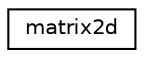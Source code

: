 digraph "Graphical Class Hierarchy"
{
 // INTERACTIVE_SVG=YES
  edge [fontname="Helvetica",fontsize="10",labelfontname="Helvetica",labelfontsize="10"];
  node [fontname="Helvetica",fontsize="10",shape=record];
  rankdir="LR";
  Node0 [label="matrix2d",height=0.2,width=0.4,color="black", fillcolor="white", style="filled",URL="$structmatrix2d.html",tooltip="nxm element 2D matrix "];
}
